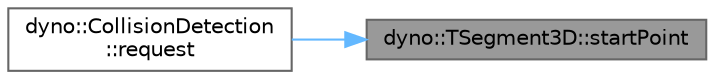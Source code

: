 digraph "dyno::TSegment3D::startPoint"
{
 // LATEX_PDF_SIZE
  bgcolor="transparent";
  edge [fontname=Helvetica,fontsize=10,labelfontname=Helvetica,labelfontsize=10];
  node [fontname=Helvetica,fontsize=10,shape=box,height=0.2,width=0.4];
  rankdir="RL";
  Node1 [id="Node000001",label="dyno::TSegment3D::startPoint",height=0.2,width=0.4,color="gray40", fillcolor="grey60", style="filled", fontcolor="black",tooltip=" "];
  Node1 -> Node2 [id="edge1_Node000001_Node000002",dir="back",color="steelblue1",style="solid",tooltip=" "];
  Node2 [id="Node000002",label="dyno::CollisionDetection\l::request",height=0.2,width=0.4,color="grey40", fillcolor="white", style="filled",URL="$classdyno_1_1_collision_detection.html#a6397f6a25678d29c8f5450613b7bfdc7",tooltip=" "];
}
